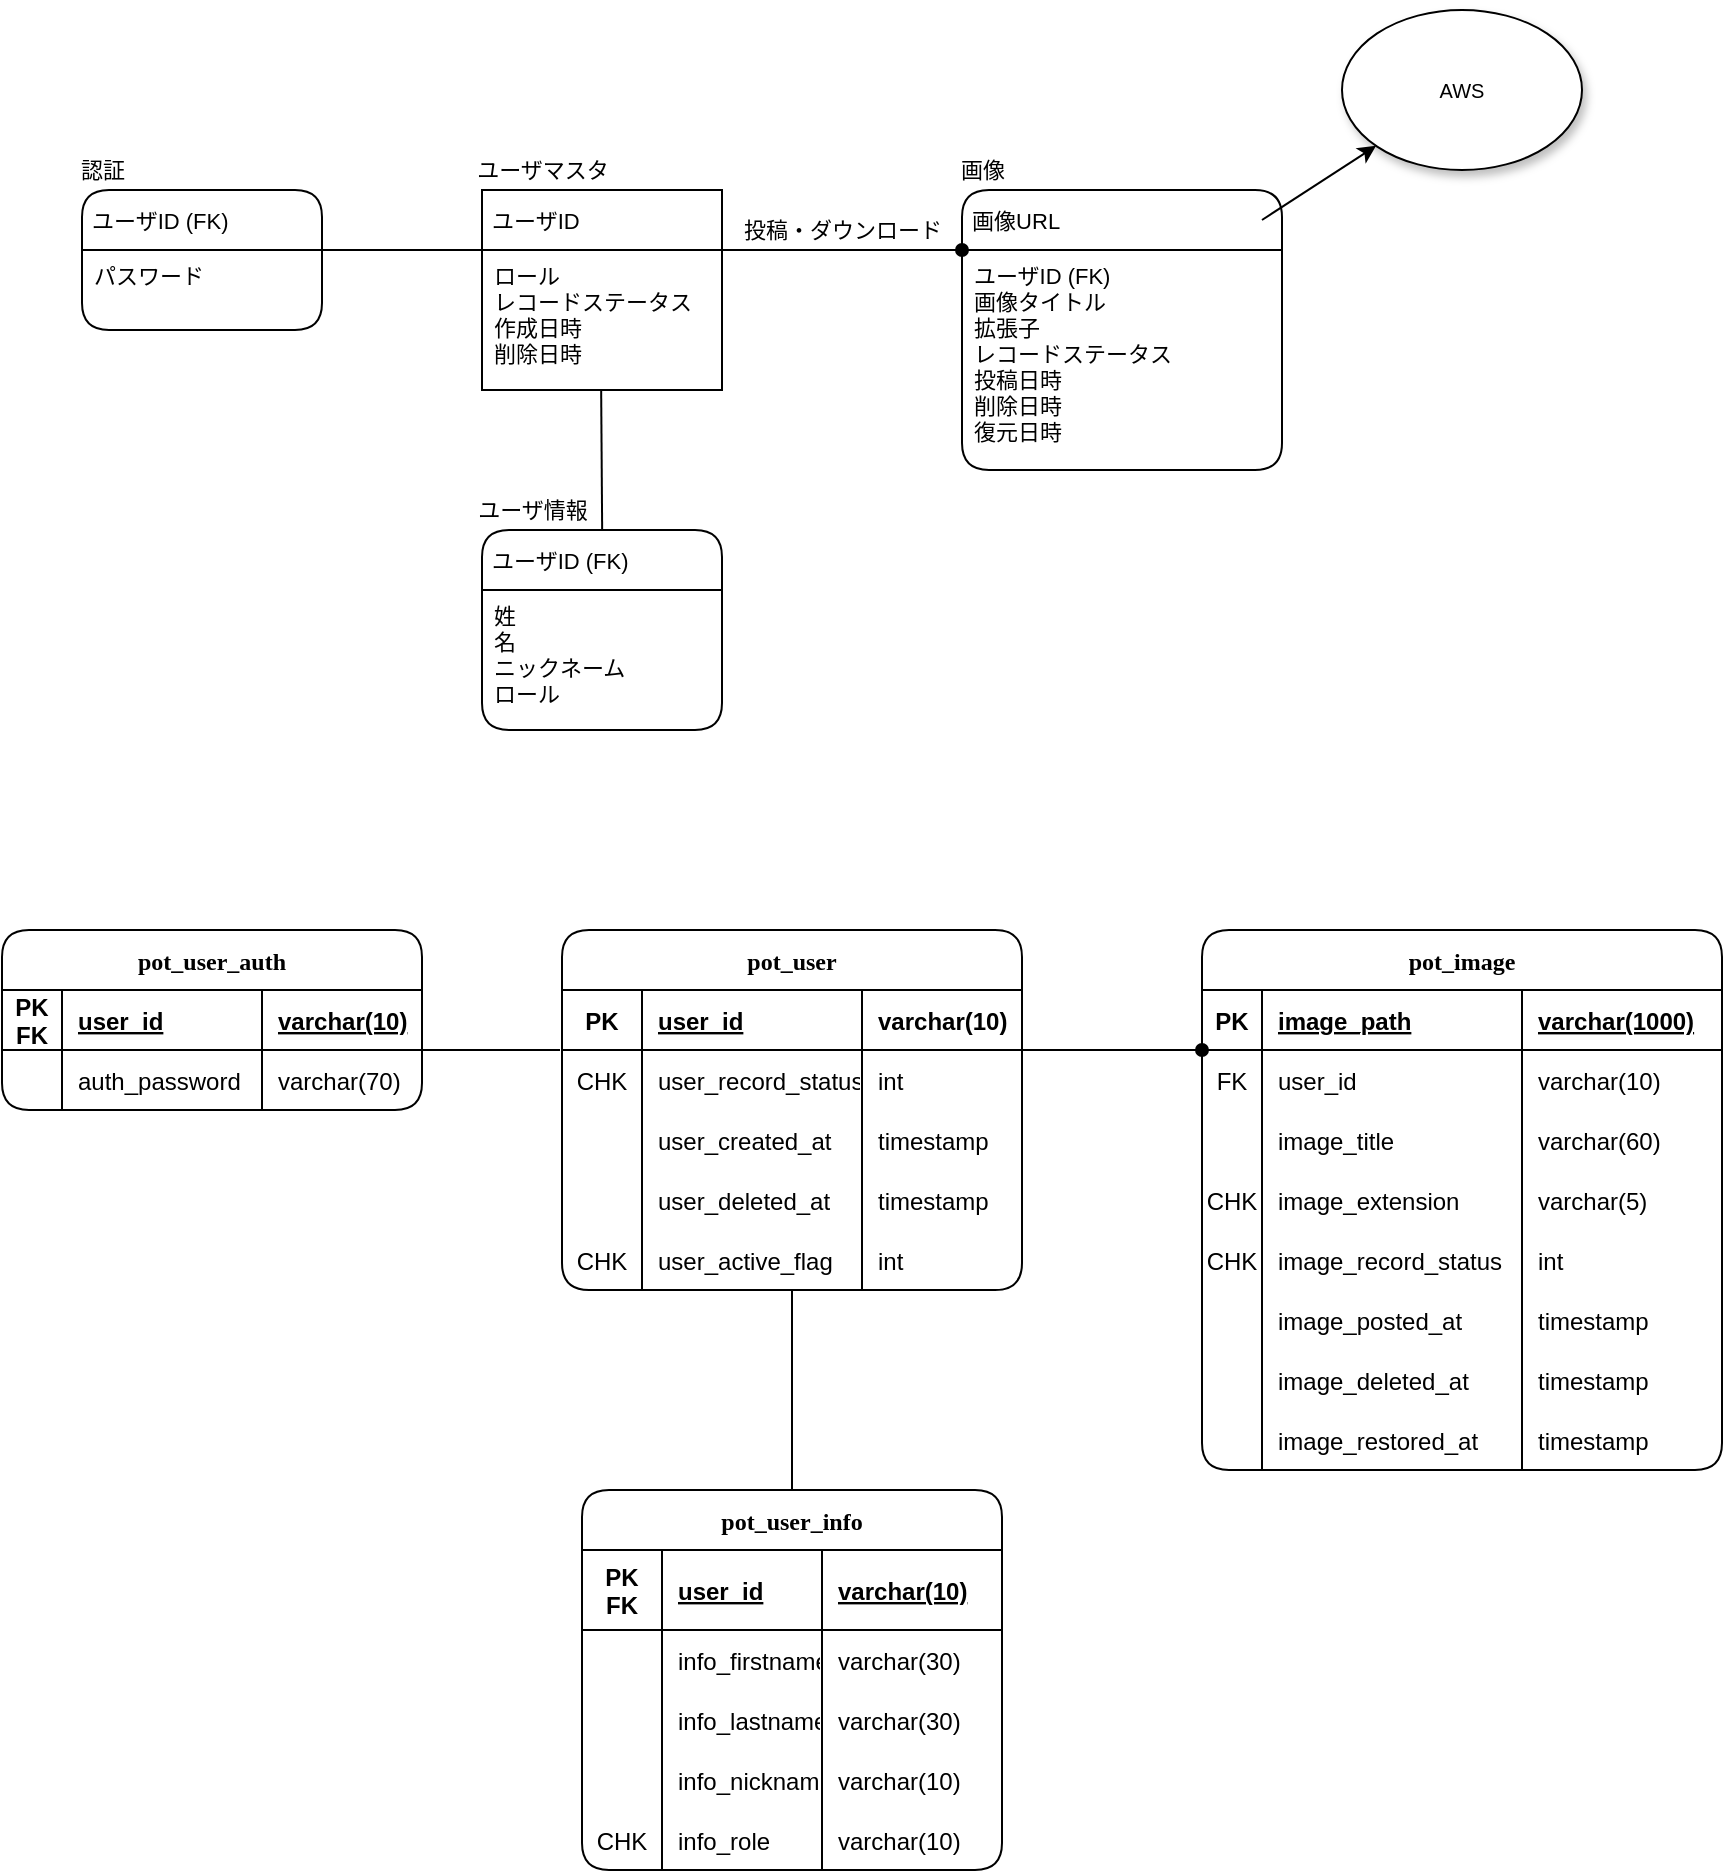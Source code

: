 <mxfile version="14.2.4" type="embed">
    <diagram id="MKC6OUGUySxqnx_-gAgX" name="ER図">
        <mxGraphModel dx="469" dy="357" grid="1" gridSize="10" guides="1" tooltips="1" connect="1" arrows="1" fold="1" page="1" pageScale="1" pageWidth="827" pageHeight="1169" math="0" shadow="0">
            <root>
                <mxCell id="0"/>
                <mxCell id="1" parent="0"/>
                <mxCell id="2" value=" ユーザID " style="swimlane;childLayout=stackLayout;horizontal=1;startSize=30;horizontalStack=0;rounded=0;fontSize=11;fontStyle=0;strokeWidth=1;resizeParent=0;resizeLast=1;shadow=0;dashed=0;align=left;fontFamily=Helvetica;collapsible=0;" vertex="1" parent="1">
                    <mxGeometry x="240" y="190" width="120" height="100" as="geometry"/>
                </mxCell>
                <mxCell id="3" value="ロール&#10;レコードステータス&#10;作成日時&#10;削除日時" style="align=left;strokeColor=none;fillColor=none;spacingLeft=4;fontSize=11;verticalAlign=top;resizable=0;rotatable=0;part=1;fontFamily=Helvetica;" vertex="1" parent="2">
                    <mxGeometry y="30" width="120" height="70" as="geometry"/>
                </mxCell>
                <mxCell id="5" value=" 画像URL" style="swimlane;childLayout=stackLayout;horizontal=1;startSize=30;horizontalStack=0;rounded=1;fontSize=11;fontStyle=0;strokeWidth=1;resizeParent=0;resizeLast=1;shadow=0;dashed=0;align=left;fontFamily=Helvetica;collapsible=0;" vertex="1" parent="1">
                    <mxGeometry x="480" y="190" width="160" height="140" as="geometry"/>
                </mxCell>
                <mxCell id="164" value="" style="endArrow=classic;html=1;fontFamily=Helvetica;fontSize=11;" edge="1" parent="5" target="16">
                    <mxGeometry width="50" height="50" relative="1" as="geometry">
                        <mxPoint x="150" y="15" as="sourcePoint"/>
                        <mxPoint x="200" y="-35" as="targetPoint"/>
                    </mxGeometry>
                </mxCell>
                <mxCell id="6" value="ユーザID (FK)&#10;画像タイトル&#10;拡張子&#10;レコードステータス&#10;投稿日時&#10;削除日時&#10;復元日時" style="align=left;strokeColor=none;fillColor=none;spacingLeft=4;fontSize=11;verticalAlign=top;resizable=0;rotatable=0;part=1;fontFamily=Helvetica;" vertex="1" parent="5">
                    <mxGeometry y="30" width="160" height="110" as="geometry"/>
                </mxCell>
                <mxCell id="12" value=" ユーザID (FK)" style="swimlane;childLayout=stackLayout;horizontal=1;startSize=30;horizontalStack=0;rounded=1;fontSize=11;fontStyle=0;strokeWidth=1;resizeParent=0;resizeLast=1;shadow=0;dashed=0;align=left;fontFamily=Helvetica;collapsible=0;" vertex="1" parent="1">
                    <mxGeometry x="240" y="360" width="120" height="100" as="geometry"/>
                </mxCell>
                <mxCell id="13" value="姓&#10;名&#10;ニックネーム&#10;ロール&#10;" style="align=left;strokeColor=none;fillColor=none;spacingLeft=4;fontSize=11;verticalAlign=top;resizable=0;rotatable=0;part=1;fontFamily=Helvetica;" vertex="1" parent="12">
                    <mxGeometry y="30" width="120" height="70" as="geometry"/>
                </mxCell>
                <mxCell id="16" value="AWS" style="ellipse;whiteSpace=wrap;html=1;rounded=0;shadow=1;strokeWidth=1;fontFamily=Helvetica;fontSize=10;" vertex="1" parent="1">
                    <mxGeometry x="670" y="100" width="120" height="80" as="geometry"/>
                </mxCell>
                <mxCell id="22" value="&lt;font style=&quot;font-size: 11px;&quot;&gt;投稿・ダウンロード&lt;/font&gt;" style="text;html=1;align=center;verticalAlign=middle;resizable=0;points=[];autosize=1;fontSize=11;fontFamily=Helvetica;" vertex="1" parent="1">
                    <mxGeometry x="365" y="200" width="110" height="20" as="geometry"/>
                </mxCell>
                <mxCell id="25" value="" style="endArrow=oval;html=1;rounded=0;fontFamily=Helvetica;fontSize=11;entryX=0;entryY=0;entryDx=0;entryDy=0;endFill=1;exitX=1;exitY=0;exitDx=0;exitDy=0;" edge="1" parent="1" source="3" target="6">
                    <mxGeometry relative="1" as="geometry">
                        <mxPoint x="280" y="240" as="sourcePoint"/>
                        <mxPoint x="440" y="240" as="targetPoint"/>
                    </mxGeometry>
                </mxCell>
                <mxCell id="29" value="" style="endArrow=none;html=1;rounded=0;fontFamily=Helvetica;fontSize=11;" edge="1" parent="1">
                    <mxGeometry relative="1" as="geometry">
                        <mxPoint x="299.58" y="290" as="sourcePoint"/>
                        <mxPoint x="300.08" y="360" as="targetPoint"/>
                    </mxGeometry>
                </mxCell>
                <mxCell id="33" value="&lt;font style=&quot;font-size: 11px;&quot;&gt;ユーザマスタ&lt;/font&gt;" style="text;html=1;align=center;verticalAlign=middle;resizable=0;points=[];autosize=1;fontSize=11;fontFamily=Helvetica;" vertex="1" parent="1">
                    <mxGeometry x="230" y="170" width="80" height="20" as="geometry"/>
                </mxCell>
                <mxCell id="34" value="画像" style="text;html=1;align=center;verticalAlign=middle;resizable=0;points=[];autosize=1;fontSize=11;fontFamily=Helvetica;" vertex="1" parent="1">
                    <mxGeometry x="470" y="170" width="40" height="20" as="geometry"/>
                </mxCell>
                <mxCell id="190" style="edgeStyle=none;rounded=1;orthogonalLoop=1;jettySize=auto;html=1;entryX=0.5;entryY=0;entryDx=0;entryDy=0;startSize=30;endArrow=none;endFill=0;fontFamily=Helvetica;fontSize=11;" edge="1" parent="1" source="35" target="80">
                    <mxGeometry relative="1" as="geometry"/>
                </mxCell>
                <mxCell id="35" value="pot_user" style="shape=table;startSize=30;container=1;collapsible=1;childLayout=tableLayout;fixedRows=1;rowLines=0;fontStyle=1;align=center;resizeLast=1;rounded=1;shadow=0;dashed=0;strokeWidth=1;fontFamily=Verdana;fontSize=12;" vertex="1" parent="1">
                    <mxGeometry x="280" y="560" width="230" height="180" as="geometry"/>
                </mxCell>
                <mxCell id="36" value="" style="shape=partialRectangle;collapsible=0;dropTarget=0;pointerEvents=0;fillColor=none;top=0;left=0;bottom=1;right=0;points=[[0,0.5],[1,0.5]];portConstraint=eastwest;" vertex="1" parent="35">
                    <mxGeometry y="30" width="230" height="30" as="geometry"/>
                </mxCell>
                <mxCell id="37" value="PK" style="shape=partialRectangle;connectable=0;fillColor=none;top=0;left=0;bottom=0;right=0;fontStyle=1;overflow=hidden;" vertex="1" parent="36">
                    <mxGeometry width="40" height="30" as="geometry"/>
                </mxCell>
                <mxCell id="38" value="user_id" style="shape=partialRectangle;connectable=0;fillColor=none;top=0;left=0;bottom=0;right=0;align=left;spacingLeft=6;fontStyle=5;overflow=hidden;" vertex="1" parent="36">
                    <mxGeometry x="40" width="110" height="30" as="geometry"/>
                </mxCell>
                <mxCell id="168" value="varchar(10)" style="shape=partialRectangle;connectable=0;fillColor=none;top=0;left=0;bottom=0;right=0;align=left;spacingLeft=6;fontStyle=1;overflow=hidden;" vertex="1" parent="36">
                    <mxGeometry x="150" width="80" height="30" as="geometry"/>
                </mxCell>
                <mxCell id="42" value="" style="shape=partialRectangle;collapsible=0;dropTarget=0;pointerEvents=0;fillColor=none;top=0;left=0;bottom=0;right=0;points=[[0,0.5],[1,0.5]];portConstraint=eastwest;" vertex="1" parent="35">
                    <mxGeometry y="60" width="230" height="30" as="geometry"/>
                </mxCell>
                <mxCell id="43" value="CHK" style="shape=partialRectangle;connectable=0;fillColor=none;top=0;left=0;bottom=0;right=0;editable=1;overflow=hidden;" vertex="1" parent="42">
                    <mxGeometry width="40" height="30" as="geometry"/>
                </mxCell>
                <mxCell id="44" value="user_record_status" style="shape=partialRectangle;connectable=0;fillColor=none;top=0;left=0;bottom=0;right=0;align=left;spacingLeft=6;overflow=hidden;" vertex="1" parent="42">
                    <mxGeometry x="40" width="110" height="30" as="geometry"/>
                </mxCell>
                <mxCell id="169" value="int" style="shape=partialRectangle;connectable=0;fillColor=none;top=0;left=0;bottom=0;right=0;align=left;spacingLeft=6;overflow=hidden;" vertex="1" parent="42">
                    <mxGeometry x="150" width="80" height="30" as="geometry"/>
                </mxCell>
                <mxCell id="45" value="" style="shape=partialRectangle;collapsible=0;dropTarget=0;pointerEvents=0;fillColor=none;top=0;left=0;bottom=0;right=0;points=[[0,0.5],[1,0.5]];portConstraint=eastwest;" vertex="1" parent="35">
                    <mxGeometry y="90" width="230" height="30" as="geometry"/>
                </mxCell>
                <mxCell id="46" value="" style="shape=partialRectangle;connectable=0;fillColor=none;top=0;left=0;bottom=0;right=0;editable=1;overflow=hidden;" vertex="1" parent="45">
                    <mxGeometry width="40" height="30" as="geometry"/>
                </mxCell>
                <mxCell id="47" value="user_created_at" style="shape=partialRectangle;connectable=0;fillColor=none;top=0;left=0;bottom=0;right=0;align=left;spacingLeft=6;overflow=hidden;" vertex="1" parent="45">
                    <mxGeometry x="40" width="110" height="30" as="geometry"/>
                </mxCell>
                <mxCell id="170" value="timestamp" style="shape=partialRectangle;connectable=0;fillColor=none;top=0;left=0;bottom=0;right=0;align=left;spacingLeft=6;overflow=hidden;" vertex="1" parent="45">
                    <mxGeometry x="150" width="80" height="30" as="geometry"/>
                </mxCell>
                <mxCell id="53" style="shape=partialRectangle;collapsible=0;dropTarget=0;pointerEvents=0;fillColor=none;top=0;left=0;bottom=0;right=0;points=[[0,0.5],[1,0.5]];portConstraint=eastwest;" vertex="1" parent="35">
                    <mxGeometry y="120" width="230" height="30" as="geometry"/>
                </mxCell>
                <mxCell id="54" style="shape=partialRectangle;connectable=0;fillColor=none;top=0;left=0;bottom=0;right=0;editable=1;overflow=hidden;" vertex="1" parent="53">
                    <mxGeometry width="40" height="30" as="geometry"/>
                </mxCell>
                <mxCell id="55" value="user_deleted_at" style="shape=partialRectangle;connectable=0;fillColor=none;top=0;left=0;bottom=0;right=0;align=left;spacingLeft=6;overflow=hidden;" vertex="1" parent="53">
                    <mxGeometry x="40" width="110" height="30" as="geometry"/>
                </mxCell>
                <mxCell id="171" value="timestamp" style="shape=partialRectangle;connectable=0;fillColor=none;top=0;left=0;bottom=0;right=0;align=left;spacingLeft=6;overflow=hidden;" vertex="1" parent="53">
                    <mxGeometry x="150" width="80" height="30" as="geometry"/>
                </mxCell>
                <mxCell id="142" style="shape=partialRectangle;collapsible=0;dropTarget=0;pointerEvents=0;fillColor=none;top=0;left=0;bottom=0;right=0;points=[[0,0.5],[1,0.5]];portConstraint=eastwest;" vertex="1" parent="35">
                    <mxGeometry y="150" width="230" height="30" as="geometry"/>
                </mxCell>
                <mxCell id="143" value="CHK" style="shape=partialRectangle;connectable=0;fillColor=none;top=0;left=0;bottom=0;right=0;editable=1;overflow=hidden;" vertex="1" parent="142">
                    <mxGeometry width="40" height="30" as="geometry"/>
                </mxCell>
                <mxCell id="144" value="user_active_flag" style="shape=partialRectangle;connectable=0;fillColor=none;top=0;left=0;bottom=0;right=0;align=left;spacingLeft=6;overflow=hidden;" vertex="1" parent="142">
                    <mxGeometry x="40" width="110" height="30" as="geometry"/>
                </mxCell>
                <mxCell id="172" value="int" style="shape=partialRectangle;connectable=0;fillColor=none;top=0;left=0;bottom=0;right=0;align=left;spacingLeft=6;overflow=hidden;" vertex="1" parent="142">
                    <mxGeometry x="150" width="80" height="30" as="geometry"/>
                </mxCell>
                <mxCell id="56" value="pot_image" style="shape=table;startSize=30;container=1;collapsible=1;childLayout=tableLayout;fixedRows=1;rowLines=0;fontStyle=1;align=center;resizeLast=1;rounded=1;shadow=0;dashed=0;strokeWidth=1;fontFamily=Verdana;fontSize=12;" vertex="1" parent="1">
                    <mxGeometry x="600" y="560" width="260" height="270" as="geometry"/>
                </mxCell>
                <mxCell id="57" value="" style="shape=partialRectangle;collapsible=0;dropTarget=0;pointerEvents=0;fillColor=none;top=0;left=0;bottom=1;right=0;points=[[0,0.5],[1,0.5]];portConstraint=eastwest;" vertex="1" parent="56">
                    <mxGeometry y="30" width="260" height="30" as="geometry"/>
                </mxCell>
                <mxCell id="58" value="PK" style="shape=partialRectangle;connectable=0;fillColor=none;top=0;left=0;bottom=0;right=0;fontStyle=1;overflow=hidden;" vertex="1" parent="57">
                    <mxGeometry width="30" height="30" as="geometry"/>
                </mxCell>
                <mxCell id="59" value="image_path" style="shape=partialRectangle;connectable=0;fillColor=none;top=0;left=0;bottom=0;right=0;align=left;spacingLeft=6;fontStyle=5;overflow=hidden;" vertex="1" parent="57">
                    <mxGeometry x="30" width="130" height="30" as="geometry"/>
                </mxCell>
                <mxCell id="179" value="varchar(1000)" style="shape=partialRectangle;connectable=0;fillColor=none;top=0;left=0;bottom=0;right=0;align=left;spacingLeft=6;fontStyle=5;overflow=hidden;" vertex="1" parent="57">
                    <mxGeometry x="160" width="100" height="30" as="geometry"/>
                </mxCell>
                <mxCell id="60" value="" style="shape=partialRectangle;collapsible=0;dropTarget=0;pointerEvents=0;fillColor=none;top=0;left=0;bottom=0;right=0;points=[[0,0.5],[1,0.5]];portConstraint=eastwest;" vertex="1" parent="56">
                    <mxGeometry y="60" width="260" height="30" as="geometry"/>
                </mxCell>
                <mxCell id="61" value="FK" style="shape=partialRectangle;connectable=0;fillColor=none;top=0;left=0;bottom=0;right=0;editable=1;overflow=hidden;" vertex="1" parent="60">
                    <mxGeometry width="30" height="30" as="geometry"/>
                </mxCell>
                <mxCell id="62" value="user_id" style="shape=partialRectangle;connectable=0;fillColor=none;top=0;left=0;bottom=0;right=0;align=left;spacingLeft=6;overflow=hidden;" vertex="1" parent="60">
                    <mxGeometry x="30" width="130" height="30" as="geometry"/>
                </mxCell>
                <mxCell id="180" value="varchar(10)" style="shape=partialRectangle;connectable=0;fillColor=none;top=0;left=0;bottom=0;right=0;align=left;spacingLeft=6;overflow=hidden;" vertex="1" parent="60">
                    <mxGeometry x="160" width="100" height="30" as="geometry"/>
                </mxCell>
                <mxCell id="63" value="" style="shape=partialRectangle;collapsible=0;dropTarget=0;pointerEvents=0;fillColor=none;top=0;left=0;bottom=0;right=0;points=[[0,0.5],[1,0.5]];portConstraint=eastwest;" vertex="1" parent="56">
                    <mxGeometry y="90" width="260" height="30" as="geometry"/>
                </mxCell>
                <mxCell id="64" value="" style="shape=partialRectangle;connectable=0;fillColor=none;top=0;left=0;bottom=0;right=0;editable=1;overflow=hidden;" vertex="1" parent="63">
                    <mxGeometry width="30" height="30" as="geometry"/>
                </mxCell>
                <mxCell id="65" value="image_title" style="shape=partialRectangle;connectable=0;fillColor=none;top=0;left=0;bottom=0;right=0;align=left;spacingLeft=6;overflow=hidden;" vertex="1" parent="63">
                    <mxGeometry x="30" width="130" height="30" as="geometry"/>
                </mxCell>
                <mxCell id="181" value="varchar(60)" style="shape=partialRectangle;connectable=0;fillColor=none;top=0;left=0;bottom=0;right=0;align=left;spacingLeft=6;overflow=hidden;" vertex="1" parent="63">
                    <mxGeometry x="160" width="100" height="30" as="geometry"/>
                </mxCell>
                <mxCell id="66" value="" style="shape=partialRectangle;collapsible=0;dropTarget=0;pointerEvents=0;fillColor=none;top=0;left=0;bottom=0;right=0;points=[[0,0.5],[1,0.5]];portConstraint=eastwest;" vertex="1" parent="56">
                    <mxGeometry y="120" width="260" height="30" as="geometry"/>
                </mxCell>
                <mxCell id="67" value="CHK" style="shape=partialRectangle;connectable=0;fillColor=none;top=0;left=0;bottom=0;right=0;editable=1;overflow=hidden;" vertex="1" parent="66">
                    <mxGeometry width="30" height="30" as="geometry"/>
                </mxCell>
                <mxCell id="68" value="image_extension" style="shape=partialRectangle;connectable=0;fillColor=none;top=0;left=0;bottom=0;right=0;align=left;spacingLeft=6;overflow=hidden;" vertex="1" parent="66">
                    <mxGeometry x="30" width="130" height="30" as="geometry"/>
                </mxCell>
                <mxCell id="182" value="varchar(5)" style="shape=partialRectangle;connectable=0;fillColor=none;top=0;left=0;bottom=0;right=0;align=left;spacingLeft=6;overflow=hidden;" vertex="1" parent="66">
                    <mxGeometry x="160" width="100" height="30" as="geometry"/>
                </mxCell>
                <mxCell id="75" style="shape=partialRectangle;collapsible=0;dropTarget=0;pointerEvents=0;fillColor=none;top=0;left=0;bottom=0;right=0;points=[[0,0.5],[1,0.5]];portConstraint=eastwest;" vertex="1" parent="56">
                    <mxGeometry y="150" width="260" height="30" as="geometry"/>
                </mxCell>
                <mxCell id="76" value="CHK" style="shape=partialRectangle;connectable=0;fillColor=none;top=0;left=0;bottom=0;right=0;editable=1;overflow=hidden;" vertex="1" parent="75">
                    <mxGeometry width="30" height="30" as="geometry"/>
                </mxCell>
                <mxCell id="77" value="image_record_status" style="shape=partialRectangle;connectable=0;fillColor=none;top=0;left=0;bottom=0;right=0;align=left;spacingLeft=6;overflow=hidden;" vertex="1" parent="75">
                    <mxGeometry x="30" width="130" height="30" as="geometry"/>
                </mxCell>
                <mxCell id="183" value="int" style="shape=partialRectangle;connectable=0;fillColor=none;top=0;left=0;bottom=0;right=0;align=left;spacingLeft=6;overflow=hidden;" vertex="1" parent="75">
                    <mxGeometry x="160" width="100" height="30" as="geometry"/>
                </mxCell>
                <mxCell id="69" style="shape=partialRectangle;collapsible=0;dropTarget=0;pointerEvents=0;fillColor=none;top=0;left=0;bottom=0;right=0;points=[[0,0.5],[1,0.5]];portConstraint=eastwest;" vertex="1" parent="56">
                    <mxGeometry y="180" width="260" height="30" as="geometry"/>
                </mxCell>
                <mxCell id="70" style="shape=partialRectangle;connectable=0;fillColor=none;top=0;left=0;bottom=0;right=0;editable=1;overflow=hidden;" vertex="1" parent="69">
                    <mxGeometry width="30" height="30" as="geometry"/>
                </mxCell>
                <mxCell id="71" value="image_posted_at" style="shape=partialRectangle;connectable=0;fillColor=none;top=0;left=0;bottom=0;right=0;align=left;spacingLeft=6;overflow=hidden;" vertex="1" parent="69">
                    <mxGeometry x="30" width="130" height="30" as="geometry"/>
                </mxCell>
                <mxCell id="184" value="timestamp" style="shape=partialRectangle;connectable=0;fillColor=none;top=0;left=0;bottom=0;right=0;align=left;spacingLeft=6;overflow=hidden;" vertex="1" parent="69">
                    <mxGeometry x="160" width="100" height="30" as="geometry"/>
                </mxCell>
                <mxCell id="72" style="shape=partialRectangle;collapsible=0;dropTarget=0;pointerEvents=0;fillColor=none;top=0;left=0;bottom=0;right=0;points=[[0,0.5],[1,0.5]];portConstraint=eastwest;" vertex="1" parent="56">
                    <mxGeometry y="210" width="260" height="30" as="geometry"/>
                </mxCell>
                <mxCell id="73" style="shape=partialRectangle;connectable=0;fillColor=none;top=0;left=0;bottom=0;right=0;editable=1;overflow=hidden;" vertex="1" parent="72">
                    <mxGeometry width="30" height="30" as="geometry"/>
                </mxCell>
                <mxCell id="74" value="image_deleted_at" style="shape=partialRectangle;connectable=0;fillColor=none;top=0;left=0;bottom=0;right=0;align=left;spacingLeft=6;overflow=hidden;" vertex="1" parent="72">
                    <mxGeometry x="30" width="130" height="30" as="geometry"/>
                </mxCell>
                <mxCell id="185" value="timestamp" style="shape=partialRectangle;connectable=0;fillColor=none;top=0;left=0;bottom=0;right=0;align=left;spacingLeft=6;overflow=hidden;" vertex="1" parent="72">
                    <mxGeometry x="160" width="100" height="30" as="geometry"/>
                </mxCell>
                <mxCell id="139" style="shape=partialRectangle;collapsible=0;dropTarget=0;pointerEvents=0;fillColor=none;top=0;left=0;bottom=0;right=0;points=[[0,0.5],[1,0.5]];portConstraint=eastwest;" vertex="1" parent="56">
                    <mxGeometry y="240" width="260" height="30" as="geometry"/>
                </mxCell>
                <mxCell id="140" style="shape=partialRectangle;connectable=0;fillColor=none;top=0;left=0;bottom=0;right=0;editable=1;overflow=hidden;" vertex="1" parent="139">
                    <mxGeometry width="30" height="30" as="geometry"/>
                </mxCell>
                <mxCell id="141" value="image_restored_at" style="shape=partialRectangle;connectable=0;fillColor=none;top=0;left=0;bottom=0;right=0;align=left;spacingLeft=6;overflow=hidden;" vertex="1" parent="139">
                    <mxGeometry x="30" width="130" height="30" as="geometry"/>
                </mxCell>
                <mxCell id="186" value="timestamp" style="shape=partialRectangle;connectable=0;fillColor=none;top=0;left=0;bottom=0;right=0;align=left;spacingLeft=6;overflow=hidden;" vertex="1" parent="139">
                    <mxGeometry x="160" width="100" height="30" as="geometry"/>
                </mxCell>
                <mxCell id="80" value="pot_user_info" style="shape=table;startSize=30;container=1;collapsible=1;childLayout=tableLayout;fixedRows=1;rowLines=0;fontStyle=1;align=center;resizeLast=1;rounded=1;shadow=0;dashed=0;strokeWidth=1;fontFamily=Verdana;fontSize=12;" vertex="1" parent="1">
                    <mxGeometry x="290" y="840" width="210" height="190" as="geometry"/>
                </mxCell>
                <mxCell id="81" value="" style="shape=partialRectangle;collapsible=0;dropTarget=0;pointerEvents=0;fillColor=none;top=0;left=0;bottom=1;right=0;points=[[0,0.5],[1,0.5]];portConstraint=eastwest;" vertex="1" parent="80">
                    <mxGeometry y="30" width="210" height="40" as="geometry"/>
                </mxCell>
                <mxCell id="82" value="PK&#10;FK" style="shape=partialRectangle;connectable=0;fillColor=none;top=0;left=0;bottom=0;right=0;fontStyle=1;overflow=hidden;" vertex="1" parent="81">
                    <mxGeometry width="40" height="40" as="geometry"/>
                </mxCell>
                <mxCell id="83" value="user_id" style="shape=partialRectangle;connectable=0;fillColor=none;top=0;left=0;bottom=0;right=0;align=left;spacingLeft=6;fontStyle=5;overflow=hidden;" vertex="1" parent="81">
                    <mxGeometry x="40" width="80" height="40" as="geometry"/>
                </mxCell>
                <mxCell id="173" value="varchar(10)" style="shape=partialRectangle;connectable=0;fillColor=none;top=0;left=0;bottom=0;right=0;align=left;spacingLeft=6;fontStyle=5;overflow=hidden;" vertex="1" parent="81">
                    <mxGeometry x="120" width="90" height="40" as="geometry"/>
                </mxCell>
                <mxCell id="84" value="" style="shape=partialRectangle;collapsible=0;dropTarget=0;pointerEvents=0;fillColor=none;top=0;left=0;bottom=0;right=0;points=[[0,0.5],[1,0.5]];portConstraint=eastwest;" vertex="1" parent="80">
                    <mxGeometry y="70" width="210" height="30" as="geometry"/>
                </mxCell>
                <mxCell id="85" value="" style="shape=partialRectangle;connectable=0;fillColor=none;top=0;left=0;bottom=0;right=0;editable=1;overflow=hidden;" vertex="1" parent="84">
                    <mxGeometry width="40" height="30" as="geometry"/>
                </mxCell>
                <mxCell id="86" value="info_firstname" style="shape=partialRectangle;connectable=0;fillColor=none;top=0;left=0;bottom=0;right=0;align=left;spacingLeft=6;overflow=hidden;" vertex="1" parent="84">
                    <mxGeometry x="40" width="80" height="30" as="geometry"/>
                </mxCell>
                <mxCell id="174" value="varchar(30)" style="shape=partialRectangle;connectable=0;fillColor=none;top=0;left=0;bottom=0;right=0;align=left;spacingLeft=6;overflow=hidden;" vertex="1" parent="84">
                    <mxGeometry x="120" width="90" height="30" as="geometry"/>
                </mxCell>
                <mxCell id="87" value="" style="shape=partialRectangle;collapsible=0;dropTarget=0;pointerEvents=0;fillColor=none;top=0;left=0;bottom=0;right=0;points=[[0,0.5],[1,0.5]];portConstraint=eastwest;" vertex="1" parent="80">
                    <mxGeometry y="100" width="210" height="30" as="geometry"/>
                </mxCell>
                <mxCell id="88" value="" style="shape=partialRectangle;connectable=0;fillColor=none;top=0;left=0;bottom=0;right=0;editable=1;overflow=hidden;" vertex="1" parent="87">
                    <mxGeometry width="40" height="30" as="geometry"/>
                </mxCell>
                <mxCell id="89" value="info_lastname" style="shape=partialRectangle;connectable=0;fillColor=none;top=0;left=0;bottom=0;right=0;align=left;spacingLeft=6;overflow=hidden;" vertex="1" parent="87">
                    <mxGeometry x="40" width="80" height="30" as="geometry"/>
                </mxCell>
                <mxCell id="175" value="varchar(30)" style="shape=partialRectangle;connectable=0;fillColor=none;top=0;left=0;bottom=0;right=0;align=left;spacingLeft=6;overflow=hidden;" vertex="1" parent="87">
                    <mxGeometry x="120" width="90" height="30" as="geometry"/>
                </mxCell>
                <mxCell id="90" value="" style="shape=partialRectangle;collapsible=0;dropTarget=0;pointerEvents=0;fillColor=none;top=0;left=0;bottom=0;right=0;points=[[0,0.5],[1,0.5]];portConstraint=eastwest;" vertex="1" parent="80">
                    <mxGeometry y="130" width="210" height="30" as="geometry"/>
                </mxCell>
                <mxCell id="91" value="" style="shape=partialRectangle;connectable=0;fillColor=none;top=0;left=0;bottom=0;right=0;editable=1;overflow=hidden;" vertex="1" parent="90">
                    <mxGeometry width="40" height="30" as="geometry"/>
                </mxCell>
                <mxCell id="92" value="info_nickname" style="shape=partialRectangle;connectable=0;fillColor=none;top=0;left=0;bottom=0;right=0;align=left;spacingLeft=6;overflow=hidden;" vertex="1" parent="90">
                    <mxGeometry x="40" width="80" height="30" as="geometry"/>
                </mxCell>
                <mxCell id="176" value="varchar(10)" style="shape=partialRectangle;connectable=0;fillColor=none;top=0;left=0;bottom=0;right=0;align=left;spacingLeft=6;overflow=hidden;" vertex="1" parent="90">
                    <mxGeometry x="120" width="90" height="30" as="geometry"/>
                </mxCell>
                <mxCell id="136" style="shape=partialRectangle;collapsible=0;dropTarget=0;pointerEvents=0;fillColor=none;top=0;left=0;bottom=0;right=0;points=[[0,0.5],[1,0.5]];portConstraint=eastwest;" vertex="1" parent="80">
                    <mxGeometry y="160" width="210" height="30" as="geometry"/>
                </mxCell>
                <mxCell id="137" value="CHK" style="shape=partialRectangle;connectable=0;fillColor=none;top=0;left=0;bottom=0;right=0;editable=1;overflow=hidden;" vertex="1" parent="136">
                    <mxGeometry width="40" height="30" as="geometry"/>
                </mxCell>
                <mxCell id="138" value="info_role" style="shape=partialRectangle;connectable=0;fillColor=none;top=0;left=0;bottom=0;right=0;align=left;spacingLeft=6;overflow=hidden;" vertex="1" parent="136">
                    <mxGeometry x="40" width="80" height="30" as="geometry"/>
                </mxCell>
                <mxCell id="177" value="varchar(10)" style="shape=partialRectangle;connectable=0;fillColor=none;top=0;left=0;bottom=0;right=0;align=left;spacingLeft=6;overflow=hidden;" vertex="1" parent="136">
                    <mxGeometry x="120" width="90" height="30" as="geometry"/>
                </mxCell>
                <mxCell id="120" value="pot_user_auth" style="shape=table;startSize=30;container=1;collapsible=1;childLayout=tableLayout;fixedRows=1;rowLines=0;fontStyle=1;align=center;resizeLast=1;rounded=1;shadow=0;dashed=0;strokeWidth=1;fontFamily=Verdana;fontSize=12;" vertex="1" parent="1">
                    <mxGeometry y="560" width="210" height="90" as="geometry"/>
                </mxCell>
                <mxCell id="121" value="" style="shape=partialRectangle;collapsible=0;dropTarget=0;pointerEvents=0;fillColor=none;top=0;left=0;bottom=1;right=0;points=[[0,0.5],[1,0.5]];portConstraint=eastwest;" vertex="1" parent="120">
                    <mxGeometry y="30" width="210" height="30" as="geometry"/>
                </mxCell>
                <mxCell id="122" value="PK&#10;FK" style="shape=partialRectangle;connectable=0;fillColor=none;top=0;left=0;bottom=0;right=0;fontStyle=1;overflow=hidden;" vertex="1" parent="121">
                    <mxGeometry width="30" height="30" as="geometry"/>
                </mxCell>
                <mxCell id="123" value="user_id" style="shape=partialRectangle;connectable=0;fillColor=none;top=0;left=0;bottom=0;right=0;align=left;spacingLeft=6;fontStyle=5;overflow=hidden;" vertex="1" parent="121">
                    <mxGeometry x="30" width="100" height="30" as="geometry"/>
                </mxCell>
                <mxCell id="166" value="varchar(10)" style="shape=partialRectangle;connectable=0;fillColor=none;top=0;left=0;bottom=0;right=0;align=left;spacingLeft=6;fontStyle=5;overflow=hidden;" vertex="1" parent="121">
                    <mxGeometry x="130" width="80" height="30" as="geometry"/>
                </mxCell>
                <mxCell id="124" value="" style="shape=partialRectangle;collapsible=0;dropTarget=0;pointerEvents=0;fillColor=none;top=0;left=0;bottom=0;right=0;points=[[0,0.5],[1,0.5]];portConstraint=eastwest;" vertex="1" parent="120">
                    <mxGeometry y="60" width="210" height="30" as="geometry"/>
                </mxCell>
                <mxCell id="125" value="" style="shape=partialRectangle;connectable=0;fillColor=none;top=0;left=0;bottom=0;right=0;editable=1;overflow=hidden;" vertex="1" parent="124">
                    <mxGeometry width="30" height="30" as="geometry"/>
                </mxCell>
                <mxCell id="126" value="auth_password" style="shape=partialRectangle;connectable=0;fillColor=none;top=0;left=0;bottom=0;right=0;align=left;spacingLeft=6;overflow=hidden;" vertex="1" parent="124">
                    <mxGeometry x="30" width="100" height="30" as="geometry"/>
                </mxCell>
                <mxCell id="167" value="varchar(70)" style="shape=partialRectangle;connectable=0;fillColor=none;top=0;left=0;bottom=0;right=0;align=left;spacingLeft=6;overflow=hidden;" vertex="1" parent="124">
                    <mxGeometry x="130" width="80" height="30" as="geometry"/>
                </mxCell>
                <mxCell id="145" value="&lt;font style=&quot;font-size: 11px;&quot;&gt;ユーザ情報&lt;/font&gt;" style="text;html=1;align=center;verticalAlign=middle;resizable=0;points=[];autosize=1;fontSize=11;fontFamily=Helvetica;" vertex="1" parent="1">
                    <mxGeometry x="230" y="340" width="70" height="20" as="geometry"/>
                </mxCell>
                <mxCell id="150" style="edgeStyle=none;rounded=1;orthogonalLoop=1;jettySize=auto;html=1;entryX=0;entryY=0;entryDx=0;entryDy=0;startSize=30;endArrow=none;endFill=0;fontFamily=Helvetica;fontSize=11;exitX=1;exitY=0;exitDx=0;exitDy=0;" edge="1" parent="1" source="147" target="3">
                    <mxGeometry relative="1" as="geometry"/>
                </mxCell>
                <mxCell id="146" value=" ユーザID (FK)" style="swimlane;childLayout=stackLayout;horizontal=1;startSize=30;horizontalStack=0;rounded=1;fontSize=11;fontStyle=0;strokeWidth=1;resizeParent=0;resizeLast=1;shadow=0;dashed=0;align=left;fontFamily=Helvetica;collapsible=0;" vertex="1" parent="1">
                    <mxGeometry x="40" y="190" width="120" height="70" as="geometry"/>
                </mxCell>
                <mxCell id="147" value="パスワード" style="align=left;strokeColor=none;fillColor=none;spacingLeft=4;fontSize=11;verticalAlign=top;resizable=0;rotatable=0;part=1;fontFamily=Helvetica;" vertex="1" parent="146">
                    <mxGeometry y="30" width="120" height="40" as="geometry"/>
                </mxCell>
                <mxCell id="148" value="認証" style="text;html=1;align=center;verticalAlign=middle;resizable=0;points=[];autosize=1;fontSize=11;fontFamily=Helvetica;" vertex="1" parent="1">
                    <mxGeometry x="30" y="170" width="40" height="20" as="geometry"/>
                </mxCell>
                <mxCell id="187" style="edgeStyle=none;rounded=1;orthogonalLoop=1;jettySize=auto;html=1;startSize=30;endArrow=none;endFill=0;fontFamily=Helvetica;fontSize=11;" edge="1" parent="1">
                    <mxGeometry relative="1" as="geometry">
                        <mxPoint x="210" y="620" as="sourcePoint"/>
                        <mxPoint x="279" y="620" as="targetPoint"/>
                    </mxGeometry>
                </mxCell>
                <mxCell id="188" style="edgeStyle=none;rounded=1;orthogonalLoop=1;jettySize=auto;html=1;startSize=30;endArrow=oval;endFill=1;fontFamily=Helvetica;fontSize=11;" edge="1" parent="1">
                    <mxGeometry relative="1" as="geometry">
                        <mxPoint x="510" y="620" as="sourcePoint"/>
                        <mxPoint x="600" y="620" as="targetPoint"/>
                    </mxGeometry>
                </mxCell>
            </root>
        </mxGraphModel>
    </diagram>
</mxfile>